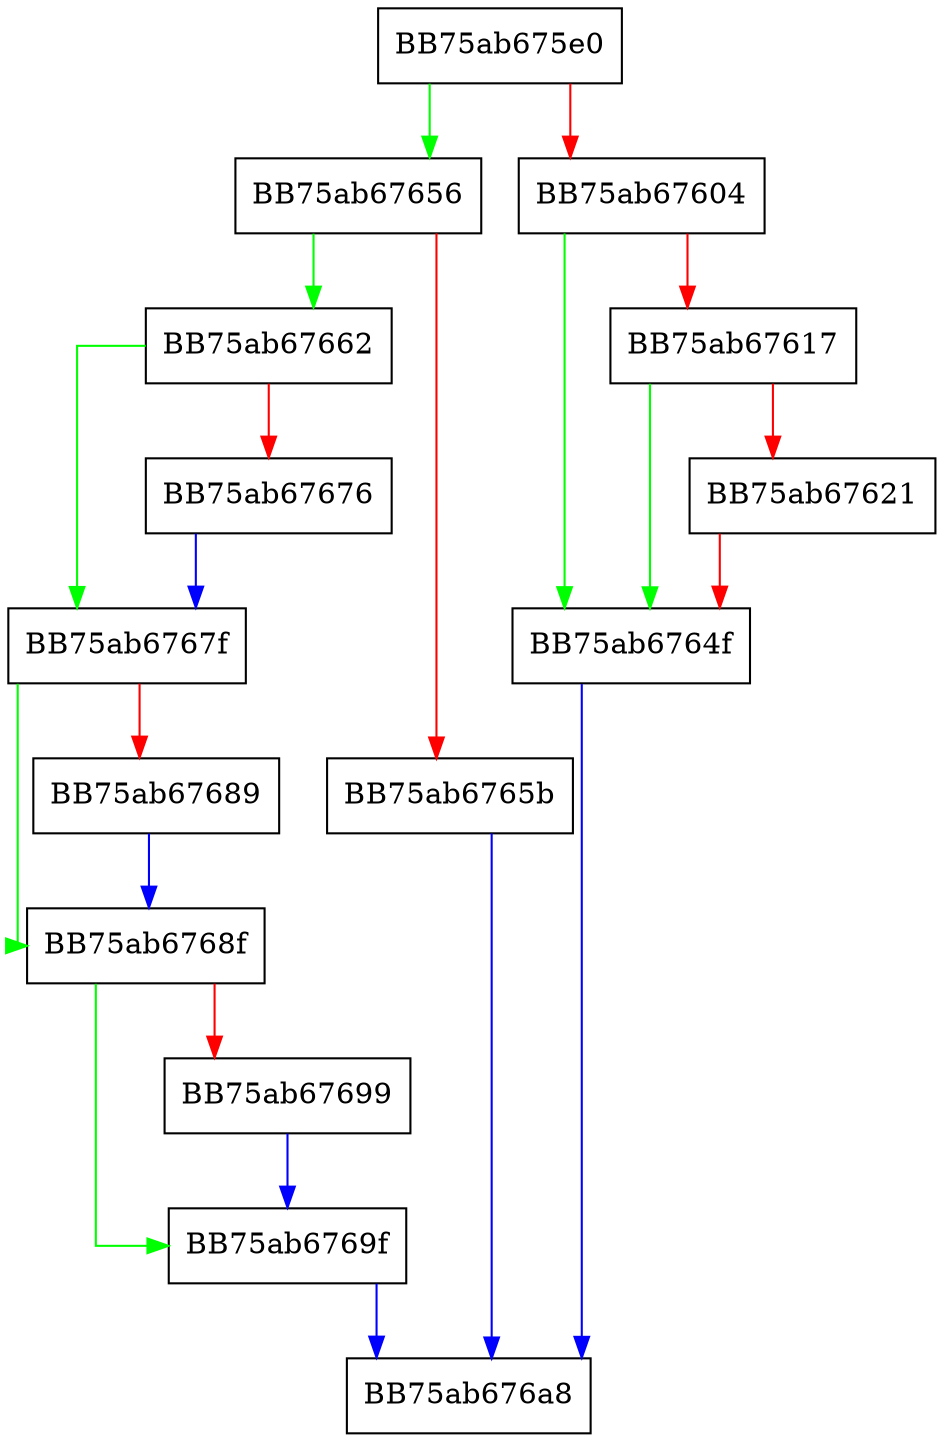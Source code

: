 digraph Merge {
  node [shape="box"];
  graph [splines=ortho];
  BB75ab675e0 -> BB75ab67656 [color="green"];
  BB75ab675e0 -> BB75ab67604 [color="red"];
  BB75ab67604 -> BB75ab6764f [color="green"];
  BB75ab67604 -> BB75ab67617 [color="red"];
  BB75ab67617 -> BB75ab6764f [color="green"];
  BB75ab67617 -> BB75ab67621 [color="red"];
  BB75ab67621 -> BB75ab6764f [color="red"];
  BB75ab6764f -> BB75ab676a8 [color="blue"];
  BB75ab67656 -> BB75ab67662 [color="green"];
  BB75ab67656 -> BB75ab6765b [color="red"];
  BB75ab6765b -> BB75ab676a8 [color="blue"];
  BB75ab67662 -> BB75ab6767f [color="green"];
  BB75ab67662 -> BB75ab67676 [color="red"];
  BB75ab67676 -> BB75ab6767f [color="blue"];
  BB75ab6767f -> BB75ab6768f [color="green"];
  BB75ab6767f -> BB75ab67689 [color="red"];
  BB75ab67689 -> BB75ab6768f [color="blue"];
  BB75ab6768f -> BB75ab6769f [color="green"];
  BB75ab6768f -> BB75ab67699 [color="red"];
  BB75ab67699 -> BB75ab6769f [color="blue"];
  BB75ab6769f -> BB75ab676a8 [color="blue"];
}